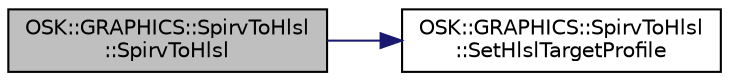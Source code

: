 digraph "OSK::GRAPHICS::SpirvToHlsl::SpirvToHlsl"
{
 // LATEX_PDF_SIZE
  edge [fontname="Helvetica",fontsize="10",labelfontname="Helvetica",labelfontsize="10"];
  node [fontname="Helvetica",fontsize="10",shape=record];
  rankdir="LR";
  Node1 [label="OSK::GRAPHICS::SpirvToHlsl\l::SpirvToHlsl",height=0.2,width=0.4,color="black", fillcolor="grey75", style="filled", fontcolor="black",tooltip="Inicializa el compilador SPIRV-HLSL con el bytecode SPIR-V dado."];
  Node1 -> Node2 [color="midnightblue",fontsize="10",style="solid"];
  Node2 [label="OSK::GRAPHICS::SpirvToHlsl\l::SetHlslTargetProfile",height=0.2,width=0.4,color="black", fillcolor="white", style="filled",URL="$class_o_s_k_1_1_g_r_a_p_h_i_c_s_1_1_spirv_to_hlsl.html#adab7513d1156f853f3eef6f11dd4fd28",tooltip="Establece el perfil de HLSL generado. Por defecto usa 6.1."];
}
